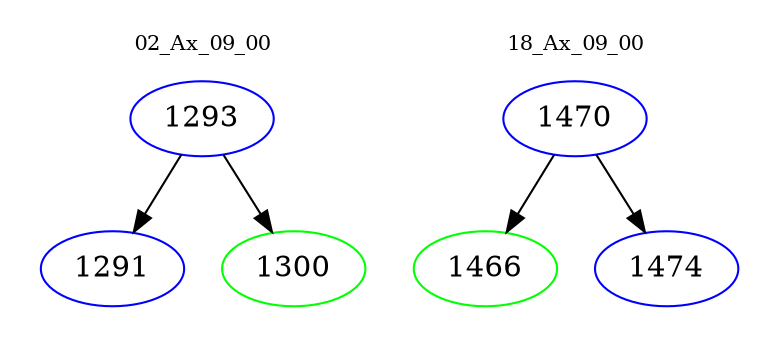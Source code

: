 digraph{
subgraph cluster_0 {
color = white
label = "02_Ax_09_00";
fontsize=10;
T0_1293 [label="1293", color="blue"]
T0_1293 -> T0_1291 [color="black"]
T0_1291 [label="1291", color="blue"]
T0_1293 -> T0_1300 [color="black"]
T0_1300 [label="1300", color="green"]
}
subgraph cluster_1 {
color = white
label = "18_Ax_09_00";
fontsize=10;
T1_1470 [label="1470", color="blue"]
T1_1470 -> T1_1466 [color="black"]
T1_1466 [label="1466", color="green"]
T1_1470 -> T1_1474 [color="black"]
T1_1474 [label="1474", color="blue"]
}
}
